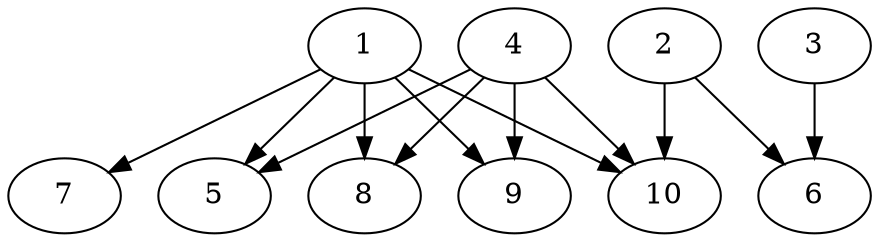 // DAG automatically generated by daggen at Thu Oct  3 13:58:04 2019
// ./daggen --dot -n 10 --ccr 0.3 --fat 0.7 --regular 0.7 --density 0.7 --mindata 5242880 --maxdata 52428800 
digraph G {
  1 [size="73710933", alpha="0.20", expect_size="22113280"] 
  1 -> 5 [size ="22113280"]
  1 -> 7 [size ="22113280"]
  1 -> 8 [size ="22113280"]
  1 -> 9 [size ="22113280"]
  1 -> 10 [size ="22113280"]
  2 [size="160088747", alpha="0.14", expect_size="48026624"] 
  2 -> 6 [size ="48026624"]
  2 -> 10 [size ="48026624"]
  3 [size="25504427", alpha="0.03", expect_size="7651328"] 
  3 -> 6 [size ="7651328"]
  4 [size="119811413", alpha="0.02", expect_size="35943424"] 
  4 -> 5 [size ="35943424"]
  4 -> 8 [size ="35943424"]
  4 -> 9 [size ="35943424"]
  4 -> 10 [size ="35943424"]
  5 [size="171117227", alpha="0.09", expect_size="51335168"] 
  6 [size="36812800", alpha="0.05", expect_size="11043840"] 
  7 [size="131174400", alpha="0.11", expect_size="39352320"] 
  8 [size="101894827", alpha="0.02", expect_size="30568448"] 
  9 [size="118842027", alpha="0.17", expect_size="35652608"] 
  10 [size="156081493", alpha="0.05", expect_size="46824448"] 
}
